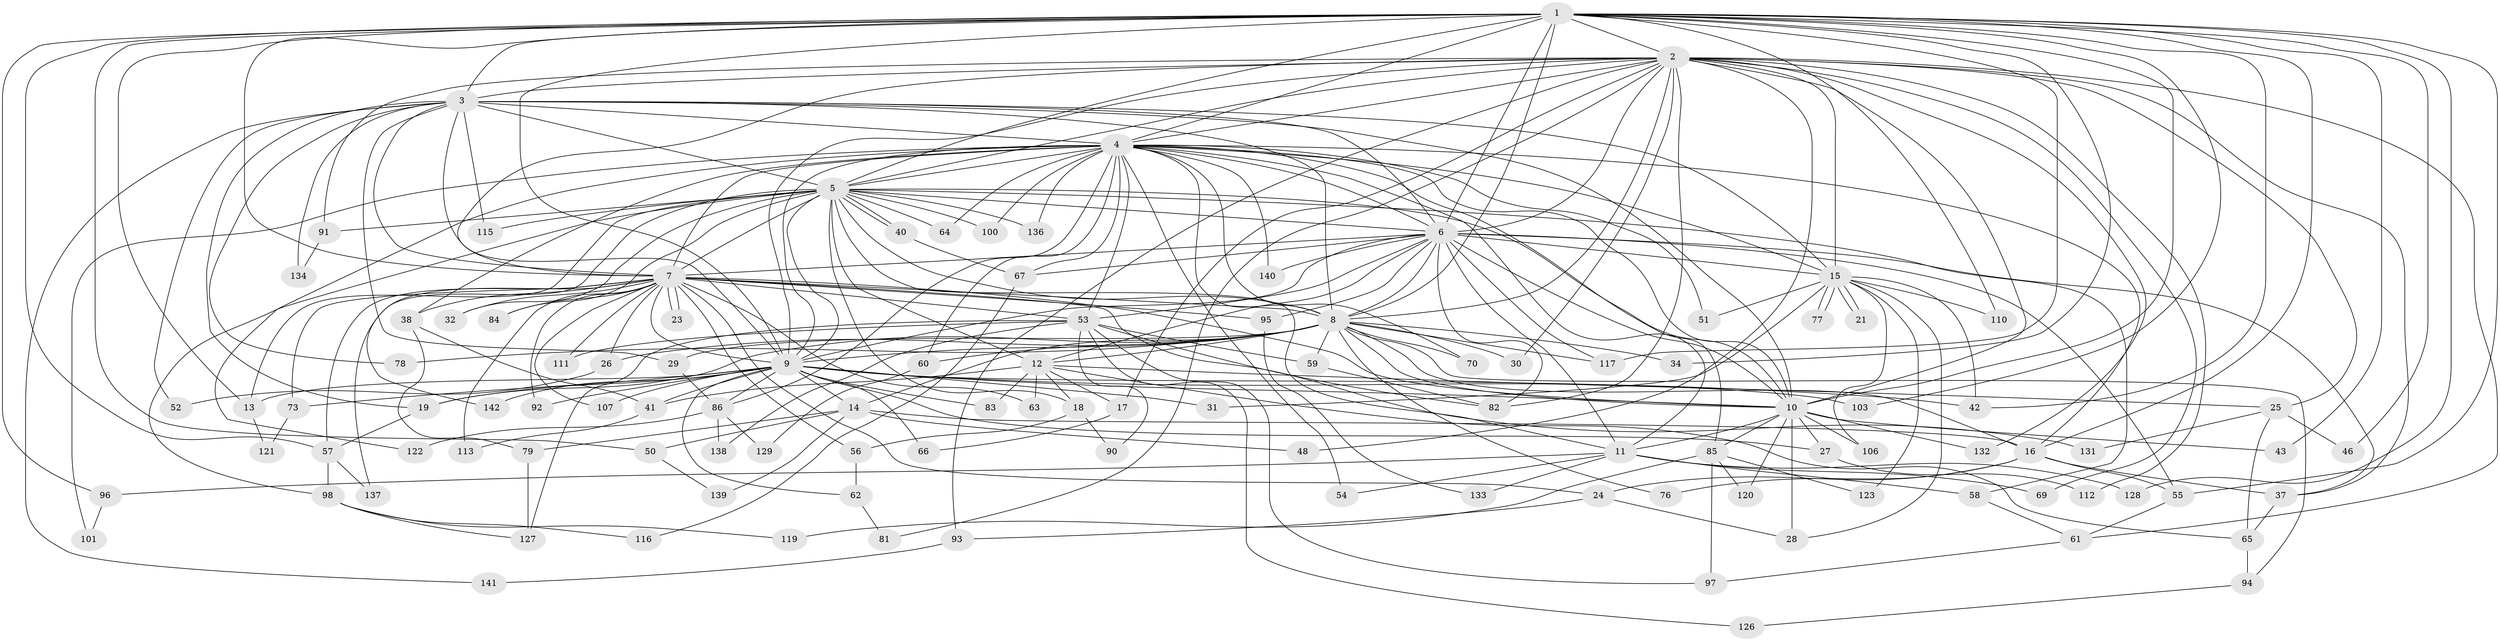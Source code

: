 // original degree distribution, {24: 0.02112676056338028, 16: 0.007042253521126761, 25: 0.014084507042253521, 21: 0.007042253521126761, 30: 0.007042253521126761, 27: 0.007042253521126761, 18: 0.007042253521126761, 7: 0.014084507042253521, 10: 0.007042253521126761, 4: 0.1056338028169014, 12: 0.007042253521126761, 6: 0.014084507042253521, 3: 0.19014084507042253, 2: 0.5422535211267606, 5: 0.04225352112676056, 11: 0.007042253521126761}
// Generated by graph-tools (version 1.1) at 2025/41/03/06/25 10:41:32]
// undirected, 111 vertices, 272 edges
graph export_dot {
graph [start="1"]
  node [color=gray90,style=filled];
  1 [super="+49"];
  2 [super="+125"];
  3 [super="+75"];
  4 [super="+35"];
  5 [super="+44"];
  6 [super="+74"];
  7 [super="+118"];
  8;
  9 [super="+33"];
  10 [super="+114"];
  11 [super="+36"];
  12 [super="+39"];
  13 [super="+45"];
  14 [super="+109"];
  15 [super="+22"];
  16 [super="+20"];
  17;
  18;
  19 [super="+88"];
  21;
  23;
  24 [super="+80"];
  25;
  26;
  27;
  28;
  29;
  30;
  31;
  32;
  34;
  37 [super="+47"];
  38;
  40;
  41 [super="+108"];
  42 [super="+71"];
  43;
  46;
  48;
  50;
  51;
  52;
  53 [super="+135"];
  54;
  55 [super="+68"];
  56 [super="+72"];
  57 [super="+87"];
  58;
  59 [super="+124"];
  60;
  61 [super="+89"];
  62;
  63;
  64;
  65 [super="+99"];
  66;
  67 [super="+105"];
  69;
  70;
  73;
  76;
  77;
  78;
  79;
  81;
  82;
  83;
  84;
  85 [super="+102"];
  86 [super="+104"];
  90;
  91;
  92;
  93;
  94;
  95;
  96;
  97;
  98;
  100;
  101;
  103;
  106;
  107;
  110;
  111;
  112;
  113;
  115;
  116;
  117 [super="+130"];
  119;
  120;
  121;
  122;
  123;
  126;
  127;
  128;
  129;
  131;
  132;
  133;
  134;
  136;
  137;
  138;
  139;
  140;
  141;
  142;
  1 -- 2;
  1 -- 3;
  1 -- 4;
  1 -- 5;
  1 -- 6 [weight=2];
  1 -- 7 [weight=2];
  1 -- 8;
  1 -- 9;
  1 -- 10;
  1 -- 16;
  1 -- 34;
  1 -- 43;
  1 -- 46;
  1 -- 50;
  1 -- 96;
  1 -- 103;
  1 -- 110;
  1 -- 117;
  1 -- 42;
  1 -- 128;
  1 -- 57;
  1 -- 13;
  1 -- 55;
  2 -- 3;
  2 -- 4;
  2 -- 5;
  2 -- 6;
  2 -- 7;
  2 -- 8;
  2 -- 9;
  2 -- 10 [weight=2];
  2 -- 15;
  2 -- 17;
  2 -- 25;
  2 -- 30;
  2 -- 48;
  2 -- 69;
  2 -- 81;
  2 -- 91;
  2 -- 93;
  2 -- 112;
  2 -- 132;
  2 -- 82;
  2 -- 37;
  2 -- 61;
  3 -- 4;
  3 -- 5;
  3 -- 6;
  3 -- 7;
  3 -- 8 [weight=2];
  3 -- 9;
  3 -- 10;
  3 -- 29;
  3 -- 52;
  3 -- 115;
  3 -- 141;
  3 -- 15;
  3 -- 78;
  3 -- 134;
  3 -- 19;
  4 -- 5;
  4 -- 6;
  4 -- 7;
  4 -- 8;
  4 -- 9;
  4 -- 10;
  4 -- 16;
  4 -- 51;
  4 -- 53;
  4 -- 54;
  4 -- 64;
  4 -- 67;
  4 -- 70;
  4 -- 85;
  4 -- 86;
  4 -- 101;
  4 -- 122;
  4 -- 136;
  4 -- 140;
  4 -- 11;
  4 -- 100;
  4 -- 38;
  4 -- 60;
  4 -- 15;
  5 -- 6;
  5 -- 7;
  5 -- 8;
  5 -- 9;
  5 -- 10;
  5 -- 13;
  5 -- 18;
  5 -- 32;
  5 -- 40;
  5 -- 40;
  5 -- 58;
  5 -- 64;
  5 -- 84;
  5 -- 91;
  5 -- 98;
  5 -- 100;
  5 -- 115;
  5 -- 136;
  5 -- 142;
  5 -- 11;
  5 -- 12;
  6 -- 7;
  6 -- 8;
  6 -- 9;
  6 -- 10;
  6 -- 11;
  6 -- 12;
  6 -- 15;
  6 -- 37;
  6 -- 55;
  6 -- 67;
  6 -- 82;
  6 -- 95;
  6 -- 140;
  6 -- 53;
  6 -- 117;
  7 -- 8;
  7 -- 9;
  7 -- 10;
  7 -- 23;
  7 -- 23;
  7 -- 24;
  7 -- 26;
  7 -- 32;
  7 -- 38;
  7 -- 53;
  7 -- 56 [weight=2];
  7 -- 57;
  7 -- 63;
  7 -- 73;
  7 -- 84;
  7 -- 92;
  7 -- 95;
  7 -- 107;
  7 -- 111;
  7 -- 113;
  7 -- 131;
  7 -- 137;
  8 -- 9;
  8 -- 10;
  8 -- 12;
  8 -- 14;
  8 -- 19;
  8 -- 26;
  8 -- 29;
  8 -- 30;
  8 -- 34;
  8 -- 59;
  8 -- 60;
  8 -- 70;
  8 -- 76;
  8 -- 78;
  8 -- 94;
  8 -- 117;
  8 -- 16;
  9 -- 10;
  9 -- 13;
  9 -- 14;
  9 -- 19;
  9 -- 27;
  9 -- 31;
  9 -- 41;
  9 -- 42;
  9 -- 62;
  9 -- 66;
  9 -- 73;
  9 -- 83;
  9 -- 92;
  9 -- 103;
  9 -- 107;
  9 -- 142;
  9 -- 86;
  10 -- 11;
  10 -- 27;
  10 -- 28;
  10 -- 43;
  10 -- 85;
  10 -- 106;
  10 -- 120;
  10 -- 132;
  11 -- 54;
  11 -- 128;
  11 -- 133;
  11 -- 96;
  11 -- 69;
  11 -- 58;
  12 -- 17;
  12 -- 18;
  12 -- 25;
  12 -- 41;
  12 -- 63;
  12 -- 65;
  12 -- 83;
  13 -- 121;
  14 -- 48;
  14 -- 50;
  14 -- 79;
  14 -- 139;
  14 -- 16;
  15 -- 21;
  15 -- 21;
  15 -- 31;
  15 -- 42;
  15 -- 51;
  15 -- 77;
  15 -- 77;
  15 -- 106;
  15 -- 110;
  15 -- 123;
  15 -- 28;
  16 -- 24;
  16 -- 55;
  16 -- 76;
  16 -- 37;
  17 -- 66;
  18 -- 56;
  18 -- 90;
  19 -- 57;
  24 -- 93;
  24 -- 28;
  25 -- 46;
  25 -- 131;
  25 -- 65;
  26 -- 52;
  27 -- 112;
  29 -- 86;
  37 -- 65;
  38 -- 79;
  38 -- 41;
  40 -- 67;
  41 -- 113;
  50 -- 139;
  53 -- 59;
  53 -- 82;
  53 -- 90;
  53 -- 97;
  53 -- 111;
  53 -- 126;
  53 -- 138;
  53 -- 127;
  55 -- 61;
  56 -- 62;
  57 -- 98;
  57 -- 137;
  58 -- 61;
  59 -- 82;
  60 -- 129;
  61 -- 97;
  62 -- 81;
  65 -- 94;
  67 -- 116;
  73 -- 121;
  79 -- 127;
  85 -- 119;
  85 -- 120;
  85 -- 123;
  85 -- 97;
  86 -- 129;
  86 -- 138;
  86 -- 122;
  91 -- 134;
  93 -- 141;
  94 -- 126;
  95 -- 133;
  96 -- 101;
  98 -- 116;
  98 -- 119;
  98 -- 127;
}

